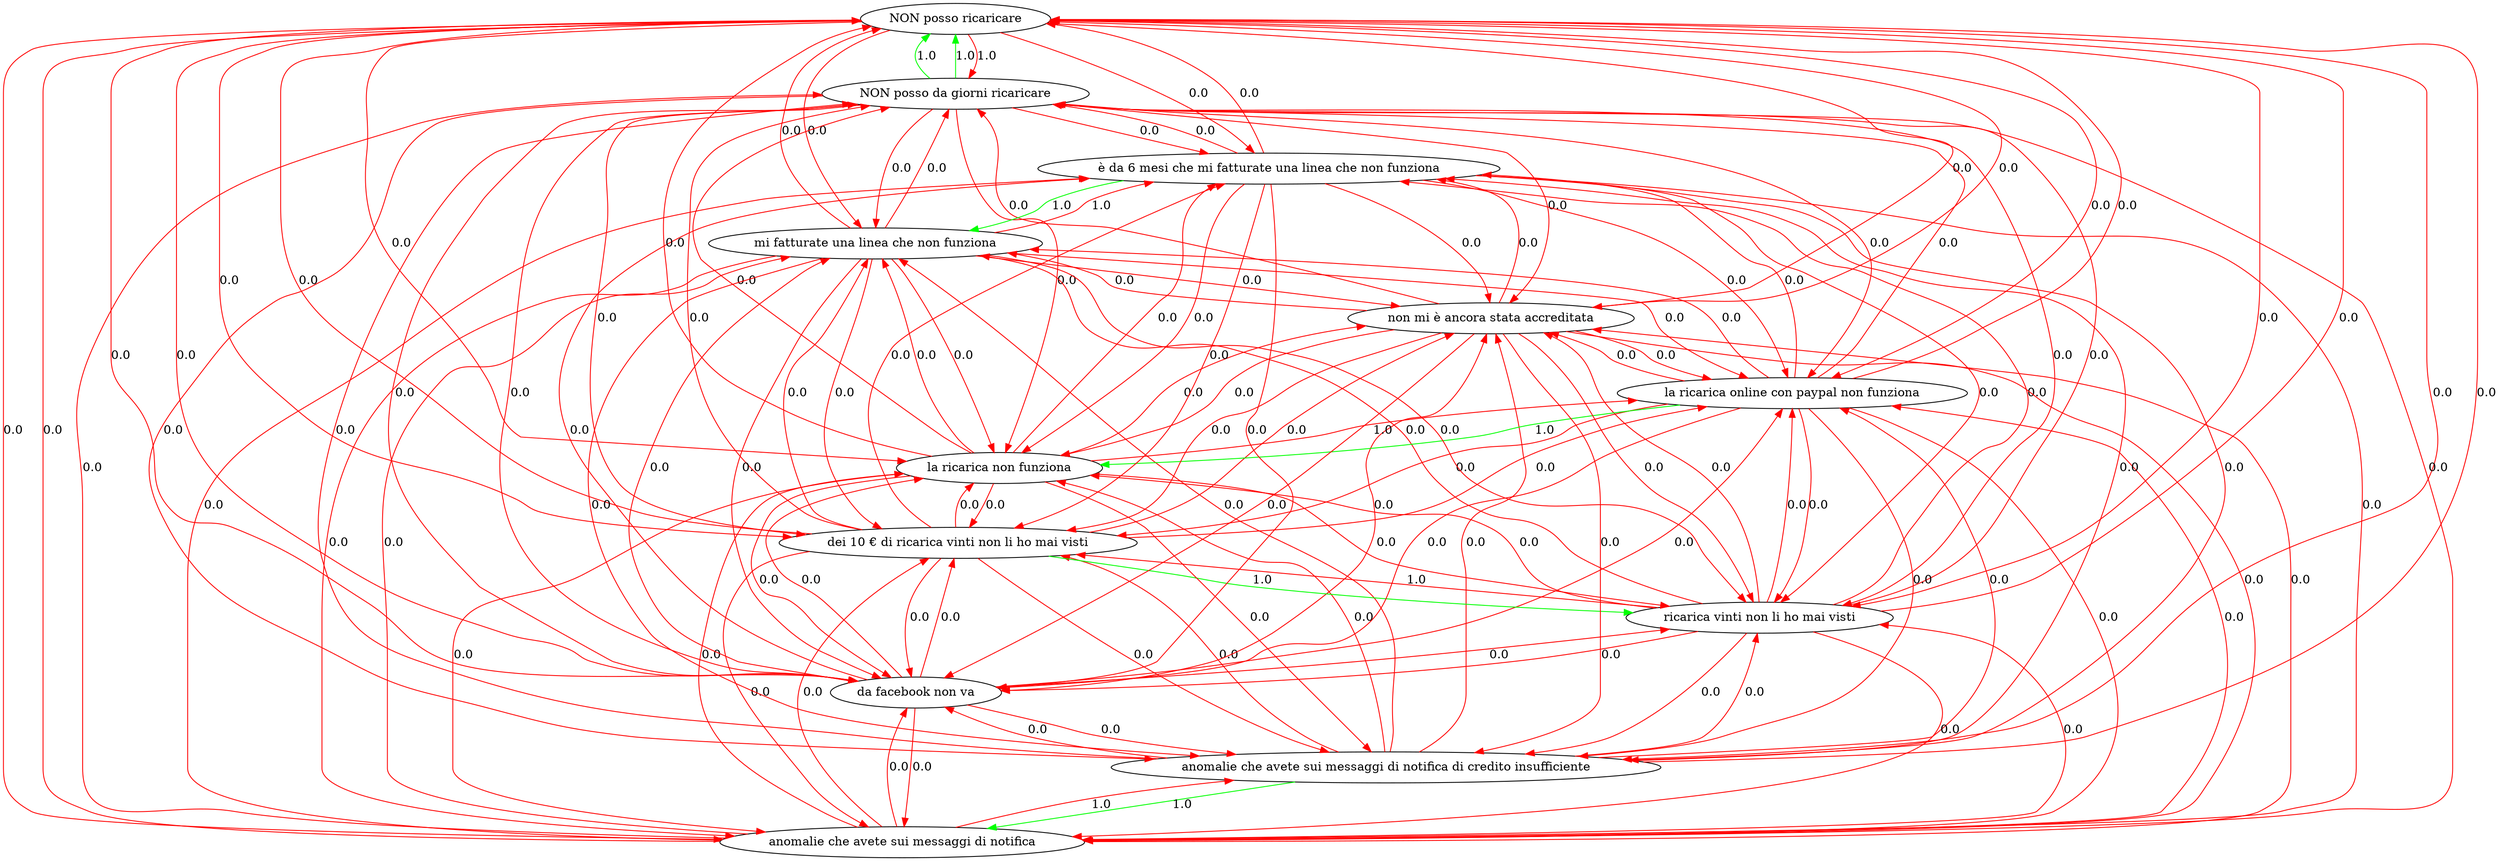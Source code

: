 digraph rawGraph {
"NON posso ricaricare";"NON posso da giorni ricaricare";"anomalie che avete sui messaggi di notifica";"anomalie che avete sui messaggi di notifica di credito insufficiente";"da facebook non va";"ricarica vinti non li ho mai visti";"dei 10 € di ricarica vinti non li ho mai visti";"la ricarica non funziona";"la ricarica online con paypal non funziona";"non mi è ancora stata accreditata";"mi fatturate una linea che non funziona";"è da 6 mesi che mi fatturate una linea che non funziona";"NON posso da giorni ricaricare" -> "NON posso ricaricare" [label=1.0] [color=green]
"NON posso da giorni ricaricare" -> "NON posso ricaricare" [label=1.0] [color=green]
"NON posso ricaricare" -> "NON posso da giorni ricaricare" [label=1.0] [color=red]
"anomalie che avete sui messaggi di notifica di credito insufficiente" -> "anomalie che avete sui messaggi di notifica" [label=1.0] [color=green]
"anomalie che avete sui messaggi di notifica" -> "anomalie che avete sui messaggi di notifica di credito insufficiente" [label=1.0] [color=red]
"NON posso ricaricare" -> "anomalie che avete sui messaggi di notifica" [label=0.0] [color=red]
"NON posso ricaricare" -> "anomalie che avete sui messaggi di notifica di credito insufficiente" [label=0.0] [color=red]
"NON posso da giorni ricaricare" -> "anomalie che avete sui messaggi di notifica" [label=0.0] [color=red]
"NON posso da giorni ricaricare" -> "anomalie che avete sui messaggi di notifica di credito insufficiente" [label=0.0] [color=red]
"anomalie che avete sui messaggi di notifica" -> "NON posso ricaricare" [label=0.0] [color=red]
"anomalie che avete sui messaggi di notifica" -> "NON posso da giorni ricaricare" [label=0.0] [color=red]
"anomalie che avete sui messaggi di notifica di credito insufficiente" -> "NON posso ricaricare" [label=0.0] [color=red]
"anomalie che avete sui messaggi di notifica di credito insufficiente" -> "NON posso da giorni ricaricare" [label=0.0] [color=red]
"NON posso ricaricare" -> "da facebook non va" [label=0.0] [color=red]
"NON posso da giorni ricaricare" -> "da facebook non va" [label=0.0] [color=red]
"anomalie che avete sui messaggi di notifica" -> "da facebook non va" [label=0.0] [color=red]
"anomalie che avete sui messaggi di notifica di credito insufficiente" -> "da facebook non va" [label=0.0] [color=red]
"da facebook non va" -> "NON posso ricaricare" [label=0.0] [color=red]
"da facebook non va" -> "NON posso da giorni ricaricare" [label=0.0] [color=red]
"da facebook non va" -> "anomalie che avete sui messaggi di notifica" [label=0.0] [color=red]
"da facebook non va" -> "anomalie che avete sui messaggi di notifica di credito insufficiente" [label=0.0] [color=red]
"dei 10 € di ricarica vinti non li ho mai visti" -> "ricarica vinti non li ho mai visti" [label=1.0] [color=green]
"ricarica vinti non li ho mai visti" -> "dei 10 € di ricarica vinti non li ho mai visti" [label=1.0] [color=red]
"NON posso ricaricare" -> "ricarica vinti non li ho mai visti" [label=0.0] [color=red]
"NON posso ricaricare" -> "dei 10 € di ricarica vinti non li ho mai visti" [label=0.0] [color=red]
"NON posso da giorni ricaricare" -> "ricarica vinti non li ho mai visti" [label=0.0] [color=red]
"NON posso da giorni ricaricare" -> "dei 10 € di ricarica vinti non li ho mai visti" [label=0.0] [color=red]
"anomalie che avete sui messaggi di notifica" -> "ricarica vinti non li ho mai visti" [label=0.0] [color=red]
"anomalie che avete sui messaggi di notifica" -> "dei 10 € di ricarica vinti non li ho mai visti" [label=0.0] [color=red]
"anomalie che avete sui messaggi di notifica di credito insufficiente" -> "ricarica vinti non li ho mai visti" [label=0.0] [color=red]
"anomalie che avete sui messaggi di notifica di credito insufficiente" -> "dei 10 € di ricarica vinti non li ho mai visti" [label=0.0] [color=red]
"da facebook non va" -> "ricarica vinti non li ho mai visti" [label=0.0] [color=red]
"da facebook non va" -> "dei 10 € di ricarica vinti non li ho mai visti" [label=0.0] [color=red]
"ricarica vinti non li ho mai visti" -> "NON posso ricaricare" [label=0.0] [color=red]
"ricarica vinti non li ho mai visti" -> "NON posso da giorni ricaricare" [label=0.0] [color=red]
"ricarica vinti non li ho mai visti" -> "anomalie che avete sui messaggi di notifica" [label=0.0] [color=red]
"ricarica vinti non li ho mai visti" -> "anomalie che avete sui messaggi di notifica di credito insufficiente" [label=0.0] [color=red]
"ricarica vinti non li ho mai visti" -> "da facebook non va" [label=0.0] [color=red]
"dei 10 € di ricarica vinti non li ho mai visti" -> "NON posso ricaricare" [label=0.0] [color=red]
"dei 10 € di ricarica vinti non li ho mai visti" -> "NON posso da giorni ricaricare" [label=0.0] [color=red]
"dei 10 € di ricarica vinti non li ho mai visti" -> "anomalie che avete sui messaggi di notifica" [label=0.0] [color=red]
"dei 10 € di ricarica vinti non li ho mai visti" -> "anomalie che avete sui messaggi di notifica di credito insufficiente" [label=0.0] [color=red]
"dei 10 € di ricarica vinti non li ho mai visti" -> "da facebook non va" [label=0.0] [color=red]
"la ricarica online con paypal non funziona" -> "la ricarica non funziona" [label=1.0] [color=green]
"la ricarica non funziona" -> "la ricarica online con paypal non funziona" [label=1.0] [color=red]
"NON posso ricaricare" -> "la ricarica non funziona" [label=0.0] [color=red]
"NON posso ricaricare" -> "la ricarica online con paypal non funziona" [label=0.0] [color=red]
"NON posso da giorni ricaricare" -> "la ricarica non funziona" [label=0.0] [color=red]
"NON posso da giorni ricaricare" -> "la ricarica online con paypal non funziona" [label=0.0] [color=red]
"anomalie che avete sui messaggi di notifica" -> "la ricarica non funziona" [label=0.0] [color=red]
"anomalie che avete sui messaggi di notifica" -> "la ricarica online con paypal non funziona" [label=0.0] [color=red]
"anomalie che avete sui messaggi di notifica di credito insufficiente" -> "la ricarica non funziona" [label=0.0] [color=red]
"anomalie che avete sui messaggi di notifica di credito insufficiente" -> "la ricarica online con paypal non funziona" [label=0.0] [color=red]
"da facebook non va" -> "la ricarica non funziona" [label=0.0] [color=red]
"da facebook non va" -> "la ricarica online con paypal non funziona" [label=0.0] [color=red]
"ricarica vinti non li ho mai visti" -> "la ricarica non funziona" [label=0.0] [color=red]
"ricarica vinti non li ho mai visti" -> "la ricarica online con paypal non funziona" [label=0.0] [color=red]
"dei 10 € di ricarica vinti non li ho mai visti" -> "la ricarica non funziona" [label=0.0] [color=red]
"dei 10 € di ricarica vinti non li ho mai visti" -> "la ricarica online con paypal non funziona" [label=0.0] [color=red]
"la ricarica non funziona" -> "NON posso ricaricare" [label=0.0] [color=red]
"la ricarica non funziona" -> "NON posso da giorni ricaricare" [label=0.0] [color=red]
"la ricarica non funziona" -> "anomalie che avete sui messaggi di notifica" [label=0.0] [color=red]
"la ricarica non funziona" -> "anomalie che avete sui messaggi di notifica di credito insufficiente" [label=0.0] [color=red]
"la ricarica non funziona" -> "da facebook non va" [label=0.0] [color=red]
"la ricarica non funziona" -> "ricarica vinti non li ho mai visti" [label=0.0] [color=red]
"la ricarica non funziona" -> "dei 10 € di ricarica vinti non li ho mai visti" [label=0.0] [color=red]
"la ricarica online con paypal non funziona" -> "NON posso ricaricare" [label=0.0] [color=red]
"la ricarica online con paypal non funziona" -> "NON posso da giorni ricaricare" [label=0.0] [color=red]
"la ricarica online con paypal non funziona" -> "anomalie che avete sui messaggi di notifica" [label=0.0] [color=red]
"la ricarica online con paypal non funziona" -> "anomalie che avete sui messaggi di notifica di credito insufficiente" [label=0.0] [color=red]
"la ricarica online con paypal non funziona" -> "da facebook non va" [label=0.0] [color=red]
"la ricarica online con paypal non funziona" -> "ricarica vinti non li ho mai visti" [label=0.0] [color=red]
"la ricarica online con paypal non funziona" -> "dei 10 € di ricarica vinti non li ho mai visti" [label=0.0] [color=red]
"NON posso ricaricare" -> "non mi è ancora stata accreditata" [label=0.0] [color=red]
"NON posso da giorni ricaricare" -> "non mi è ancora stata accreditata" [label=0.0] [color=red]
"anomalie che avete sui messaggi di notifica" -> "non mi è ancora stata accreditata" [label=0.0] [color=red]
"anomalie che avete sui messaggi di notifica di credito insufficiente" -> "non mi è ancora stata accreditata" [label=0.0] [color=red]
"da facebook non va" -> "non mi è ancora stata accreditata" [label=0.0] [color=red]
"ricarica vinti non li ho mai visti" -> "non mi è ancora stata accreditata" [label=0.0] [color=red]
"dei 10 € di ricarica vinti non li ho mai visti" -> "non mi è ancora stata accreditata" [label=0.0] [color=red]
"la ricarica non funziona" -> "non mi è ancora stata accreditata" [label=0.0] [color=red]
"la ricarica online con paypal non funziona" -> "non mi è ancora stata accreditata" [label=0.0] [color=red]
"non mi è ancora stata accreditata" -> "NON posso ricaricare" [label=0.0] [color=red]
"non mi è ancora stata accreditata" -> "NON posso da giorni ricaricare" [label=0.0] [color=red]
"non mi è ancora stata accreditata" -> "anomalie che avete sui messaggi di notifica" [label=0.0] [color=red]
"non mi è ancora stata accreditata" -> "anomalie che avete sui messaggi di notifica di credito insufficiente" [label=0.0] [color=red]
"non mi è ancora stata accreditata" -> "da facebook non va" [label=0.0] [color=red]
"non mi è ancora stata accreditata" -> "ricarica vinti non li ho mai visti" [label=0.0] [color=red]
"non mi è ancora stata accreditata" -> "dei 10 € di ricarica vinti non li ho mai visti" [label=0.0] [color=red]
"non mi è ancora stata accreditata" -> "la ricarica non funziona" [label=0.0] [color=red]
"non mi è ancora stata accreditata" -> "la ricarica online con paypal non funziona" [label=0.0] [color=red]
"è da 6 mesi che mi fatturate una linea che non funziona" -> "mi fatturate una linea che non funziona" [label=1.0] [color=green]
"mi fatturate una linea che non funziona" -> "è da 6 mesi che mi fatturate una linea che non funziona" [label=1.0] [color=red]
"NON posso ricaricare" -> "mi fatturate una linea che non funziona" [label=0.0] [color=red]
"NON posso ricaricare" -> "è da 6 mesi che mi fatturate una linea che non funziona" [label=0.0] [color=red]
"NON posso da giorni ricaricare" -> "mi fatturate una linea che non funziona" [label=0.0] [color=red]
"NON posso da giorni ricaricare" -> "è da 6 mesi che mi fatturate una linea che non funziona" [label=0.0] [color=red]
"anomalie che avete sui messaggi di notifica" -> "mi fatturate una linea che non funziona" [label=0.0] [color=red]
"anomalie che avete sui messaggi di notifica" -> "è da 6 mesi che mi fatturate una linea che non funziona" [label=0.0] [color=red]
"anomalie che avete sui messaggi di notifica di credito insufficiente" -> "mi fatturate una linea che non funziona" [label=0.0] [color=red]
"anomalie che avete sui messaggi di notifica di credito insufficiente" -> "è da 6 mesi che mi fatturate una linea che non funziona" [label=0.0] [color=red]
"da facebook non va" -> "mi fatturate una linea che non funziona" [label=0.0] [color=red]
"da facebook non va" -> "è da 6 mesi che mi fatturate una linea che non funziona" [label=0.0] [color=red]
"ricarica vinti non li ho mai visti" -> "mi fatturate una linea che non funziona" [label=0.0] [color=red]
"ricarica vinti non li ho mai visti" -> "è da 6 mesi che mi fatturate una linea che non funziona" [label=0.0] [color=red]
"dei 10 € di ricarica vinti non li ho mai visti" -> "mi fatturate una linea che non funziona" [label=0.0] [color=red]
"dei 10 € di ricarica vinti non li ho mai visti" -> "è da 6 mesi che mi fatturate una linea che non funziona" [label=0.0] [color=red]
"la ricarica non funziona" -> "mi fatturate una linea che non funziona" [label=0.0] [color=red]
"la ricarica non funziona" -> "è da 6 mesi che mi fatturate una linea che non funziona" [label=0.0] [color=red]
"la ricarica online con paypal non funziona" -> "mi fatturate una linea che non funziona" [label=0.0] [color=red]
"la ricarica online con paypal non funziona" -> "è da 6 mesi che mi fatturate una linea che non funziona" [label=0.0] [color=red]
"non mi è ancora stata accreditata" -> "mi fatturate una linea che non funziona" [label=0.0] [color=red]
"non mi è ancora stata accreditata" -> "è da 6 mesi che mi fatturate una linea che non funziona" [label=0.0] [color=red]
"mi fatturate una linea che non funziona" -> "NON posso ricaricare" [label=0.0] [color=red]
"mi fatturate una linea che non funziona" -> "NON posso da giorni ricaricare" [label=0.0] [color=red]
"mi fatturate una linea che non funziona" -> "anomalie che avete sui messaggi di notifica" [label=0.0] [color=red]
"mi fatturate una linea che non funziona" -> "anomalie che avete sui messaggi di notifica di credito insufficiente" [label=0.0] [color=red]
"mi fatturate una linea che non funziona" -> "da facebook non va" [label=0.0] [color=red]
"mi fatturate una linea che non funziona" -> "ricarica vinti non li ho mai visti" [label=0.0] [color=red]
"mi fatturate una linea che non funziona" -> "dei 10 € di ricarica vinti non li ho mai visti" [label=0.0] [color=red]
"mi fatturate una linea che non funziona" -> "la ricarica non funziona" [label=0.0] [color=red]
"mi fatturate una linea che non funziona" -> "la ricarica online con paypal non funziona" [label=0.0] [color=red]
"mi fatturate una linea che non funziona" -> "non mi è ancora stata accreditata" [label=0.0] [color=red]
"è da 6 mesi che mi fatturate una linea che non funziona" -> "NON posso ricaricare" [label=0.0] [color=red]
"è da 6 mesi che mi fatturate una linea che non funziona" -> "NON posso da giorni ricaricare" [label=0.0] [color=red]
"è da 6 mesi che mi fatturate una linea che non funziona" -> "anomalie che avete sui messaggi di notifica" [label=0.0] [color=red]
"è da 6 mesi che mi fatturate una linea che non funziona" -> "anomalie che avete sui messaggi di notifica di credito insufficiente" [label=0.0] [color=red]
"è da 6 mesi che mi fatturate una linea che non funziona" -> "da facebook non va" [label=0.0] [color=red]
"è da 6 mesi che mi fatturate una linea che non funziona" -> "ricarica vinti non li ho mai visti" [label=0.0] [color=red]
"è da 6 mesi che mi fatturate una linea che non funziona" -> "dei 10 € di ricarica vinti non li ho mai visti" [label=0.0] [color=red]
"è da 6 mesi che mi fatturate una linea che non funziona" -> "la ricarica non funziona" [label=0.0] [color=red]
"è da 6 mesi che mi fatturate una linea che non funziona" -> "la ricarica online con paypal non funziona" [label=0.0] [color=red]
"è da 6 mesi che mi fatturate una linea che non funziona" -> "non mi è ancora stata accreditata" [label=0.0] [color=red]
}